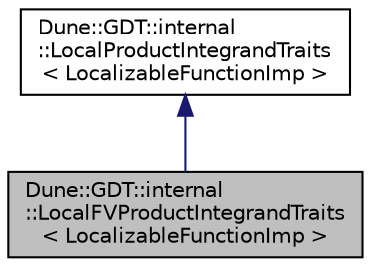 digraph "Dune::GDT::internal::LocalFVProductIntegrandTraits&lt; LocalizableFunctionImp &gt;"
{
  edge [fontname="Helvetica",fontsize="10",labelfontname="Helvetica",labelfontsize="10"];
  node [fontname="Helvetica",fontsize="10",shape=record];
  Node0 [label="Dune::GDT::internal\l::LocalFVProductIntegrandTraits\l\< LocalizableFunctionImp \>",height=0.2,width=0.4,color="black", fillcolor="grey75", style="filled", fontcolor="black"];
  Node1 -> Node0 [dir="back",color="midnightblue",fontsize="10",style="solid",fontname="Helvetica"];
  Node1 [label="Dune::GDT::internal\l::LocalProductIntegrandTraits\l\< LocalizableFunctionImp \>",height=0.2,width=0.4,color="black", fillcolor="white", style="filled",URL="$a01758.html",tooltip="Traits for the Product evaluation. "];
}
